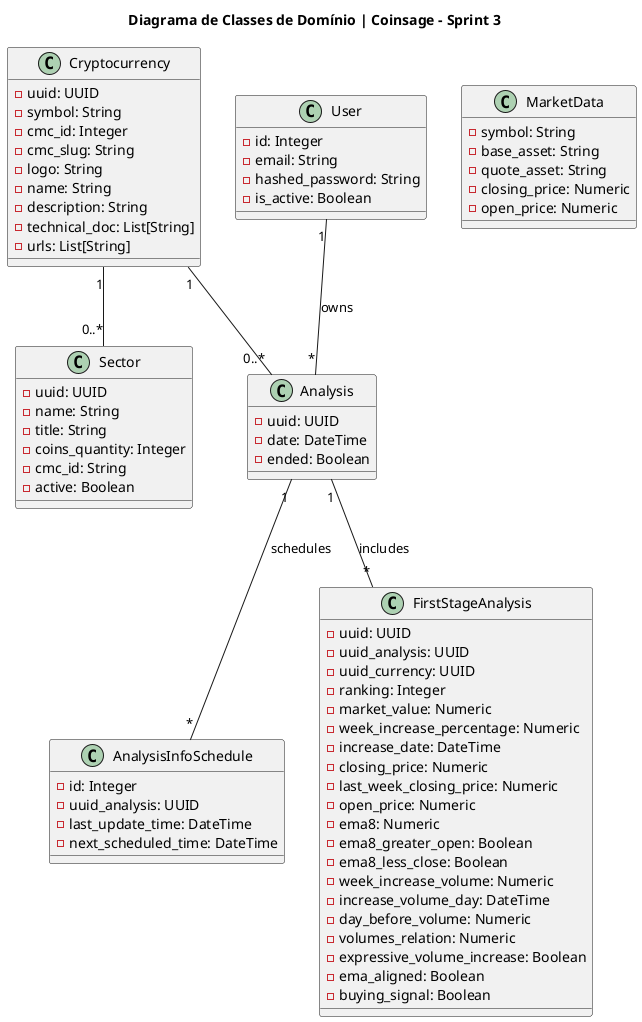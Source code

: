@startuml
title Diagrama de Classes de Domínio | Coinsage - Sprint 3

class Cryptocurrency {
    - uuid: UUID
    - symbol: String
    - cmc_id: Integer
    - cmc_slug: String
    - logo: String
    - name: String
    - description: String
    - technical_doc: List[String]
    - urls: List[String]
}

class Sector {
    - uuid: UUID
    - name: String
    - title: String
    - coins_quantity: Integer
    - cmc_id: String
    - active: Boolean
}

class Analysis {
    - uuid: UUID
    - date: DateTime
    - ended: Boolean
}

class User {
    - id: Integer
    - email: String
    - hashed_password: String
    - is_active: Boolean
}

class AnalysisInfoSchedule {
    - id: Integer
    - uuid_analysis: UUID
    - last_update_time: DateTime
    - next_scheduled_time: DateTime
}

class FirstStageAnalysis {
    - uuid: UUID
    - uuid_analysis: UUID
    - uuid_currency: UUID
    - ranking: Integer
    - market_value: Numeric
    - week_increase_percentage: Numeric
    - increase_date: DateTime
    - closing_price: Numeric
    - last_week_closing_price: Numeric
    - open_price: Numeric
    - ema8: Numeric
    - ema8_greater_open: Boolean
    - ema8_less_close: Boolean
    - week_increase_volume: Numeric
    - increase_volume_day: DateTime
    - day_before_volume: Numeric
    - volumes_relation: Numeric
    - expressive_volume_increase: Boolean
    - ema_aligned: Boolean
    - buying_signal: Boolean
}

class MarketData {
    - symbol: String
    - base_asset: String
    - quote_asset: String
    - closing_price: Numeric
    - open_price: Numeric
}

' Relações entre as classes
Cryptocurrency "1" -- "0..*" Sector
Cryptocurrency "1" -- "0..*" Analysis
User "1" -- "*" Analysis : owns
Analysis "1" -- "*" AnalysisInfoSchedule : schedules
Analysis "1" -- "*" FirstStageAnalysis : includes

@enduml
